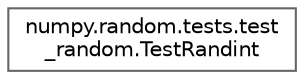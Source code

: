 digraph "Graphical Class Hierarchy"
{
 // LATEX_PDF_SIZE
  bgcolor="transparent";
  edge [fontname=Helvetica,fontsize=10,labelfontname=Helvetica,labelfontsize=10];
  node [fontname=Helvetica,fontsize=10,shape=box,height=0.2,width=0.4];
  rankdir="LR";
  Node0 [id="Node000000",label="numpy.random.tests.test\l_random.TestRandint",height=0.2,width=0.4,color="grey40", fillcolor="white", style="filled",URL="$d2/ddf/classnumpy_1_1random_1_1tests_1_1test__random_1_1TestRandint.html",tooltip=" "];
}
